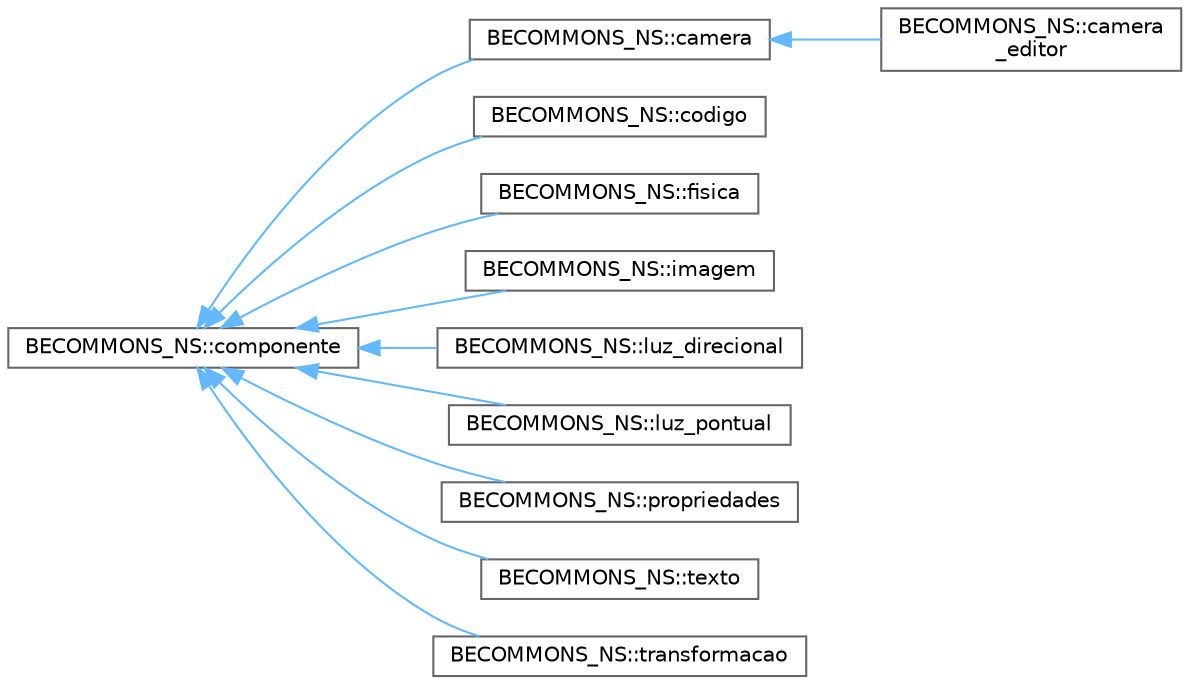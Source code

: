 digraph "Gráfico de Hierarquia de Classes"
{
 // LATEX_PDF_SIZE
  bgcolor="transparent";
  edge [fontname=Helvetica,fontsize=10,labelfontname=Helvetica,labelfontsize=10];
  node [fontname=Helvetica,fontsize=10,shape=box,height=0.2,width=0.4];
  rankdir="LR";
  Node0 [id="Node000000",label="BECOMMONS_NS::componente",height=0.2,width=0.4,color="grey40", fillcolor="white", style="filled",URL="$d9/d85/structBECOMMONS__NS_1_1componente.html",tooltip="base para as funcionalidades da engine"];
  Node0 -> Node1 [id="edge5_Node000000_Node000001",dir="back",color="steelblue1",style="solid",tooltip=" "];
  Node1 [id="Node000001",label="BECOMMONS_NS::camera",height=0.2,width=0.4,color="grey40", fillcolor="white", style="filled",URL="$db/dc5/structBECOMMONS__NS_1_1camera.html",tooltip="componente que facilita a manipuacao da matriz de visualizacao e projeco"];
  Node1 -> Node2 [id="edge6_Node000001_Node000002",dir="back",color="steelblue1",style="solid",tooltip=" "];
  Node2 [id="Node000002",label="BECOMMONS_NS::camera\l_editor",height=0.2,width=0.4,color="grey40", fillcolor="white", style="filled",URL="$dc/dd0/structBECOMMONS__NS_1_1camera__editor.html",tooltip=" "];
  Node0 -> Node3 [id="edge7_Node000000_Node000003",dir="back",color="steelblue1",style="solid",tooltip=" "];
  Node3 [id="Node000003",label="BECOMMONS_NS::codigo",height=0.2,width=0.4,color="grey40", fillcolor="white", style="filled",URL="$d8/d1f/structBECOMMONS__NS_1_1codigo.html",tooltip=" "];
  Node0 -> Node4 [id="edge8_Node000000_Node000004",dir="back",color="steelblue1",style="solid",tooltip=" "];
  Node4 [id="Node000004",label="BECOMMONS_NS::fisica",height=0.2,width=0.4,color="grey40", fillcolor="white", style="filled",URL="$d1/d0b/structBECOMMONS__NS_1_1fisica.html",tooltip=" "];
  Node0 -> Node5 [id="edge9_Node000000_Node000005",dir="back",color="steelblue1",style="solid",tooltip=" "];
  Node5 [id="Node000005",label="BECOMMONS_NS::imagem",height=0.2,width=0.4,color="grey40", fillcolor="white", style="filled",URL="$dc/d0e/structBECOMMONS__NS_1_1imagem.html",tooltip=" "];
  Node0 -> Node6 [id="edge10_Node000000_Node000006",dir="back",color="steelblue1",style="solid",tooltip=" "];
  Node6 [id="Node000006",label="BECOMMONS_NS::luz_direcional",height=0.2,width=0.4,color="grey40", fillcolor="white", style="filled",URL="$df/dd0/structBECOMMONS__NS_1_1luz__direcional.html",tooltip=" "];
  Node0 -> Node7 [id="edge11_Node000000_Node000007",dir="back",color="steelblue1",style="solid",tooltip=" "];
  Node7 [id="Node000007",label="BECOMMONS_NS::luz_pontual",height=0.2,width=0.4,color="grey40", fillcolor="white", style="filled",URL="$de/d21/structBECOMMONS__NS_1_1luz__pontual.html",tooltip=" "];
  Node0 -> Node8 [id="edge12_Node000000_Node000008",dir="back",color="steelblue1",style="solid",tooltip=" "];
  Node8 [id="Node000008",label="BECOMMONS_NS::propriedades",height=0.2,width=0.4,color="grey40", fillcolor="white", style="filled",URL="$de/d62/structBECOMMONS__NS_1_1propriedades.html",tooltip=" "];
  Node0 -> Node9 [id="edge13_Node000000_Node000009",dir="back",color="steelblue1",style="solid",tooltip=" "];
  Node9 [id="Node000009",label="BECOMMONS_NS::texto",height=0.2,width=0.4,color="grey40", fillcolor="white", style="filled",URL="$d7/d3b/structBECOMMONS__NS_1_1texto.html",tooltip=" "];
  Node0 -> Node10 [id="edge14_Node000000_Node000010",dir="back",color="steelblue1",style="solid",tooltip=" "];
  Node10 [id="Node000010",label="BECOMMONS_NS::transformacao",height=0.2,width=0.4,color="grey40", fillcolor="white", style="filled",URL="$de/dbc/classBECOMMONS__NS_1_1transformacao.html",tooltip=" "];
}
